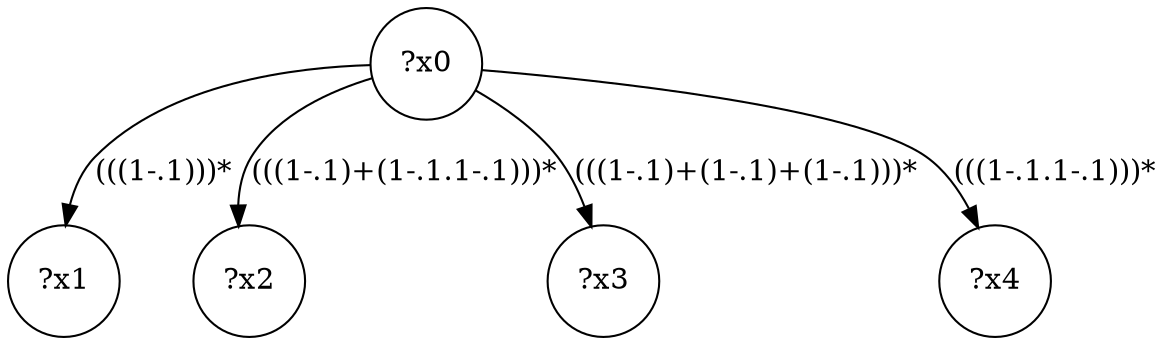 digraph g {
	x0 [shape=circle, label="?x0"];
	x1 [shape=circle, label="?x1"];
	x0 -> x1 [label="(((1-.1)))*"];
	x2 [shape=circle, label="?x2"];
	x0 -> x2 [label="(((1-.1)+(1-.1.1-.1)))*"];
	x3 [shape=circle, label="?x3"];
	x0 -> x3 [label="(((1-.1)+(1-.1)+(1-.1)))*"];
	x4 [shape=circle, label="?x4"];
	x0 -> x4 [label="(((1-.1.1-.1)))*"];
}
